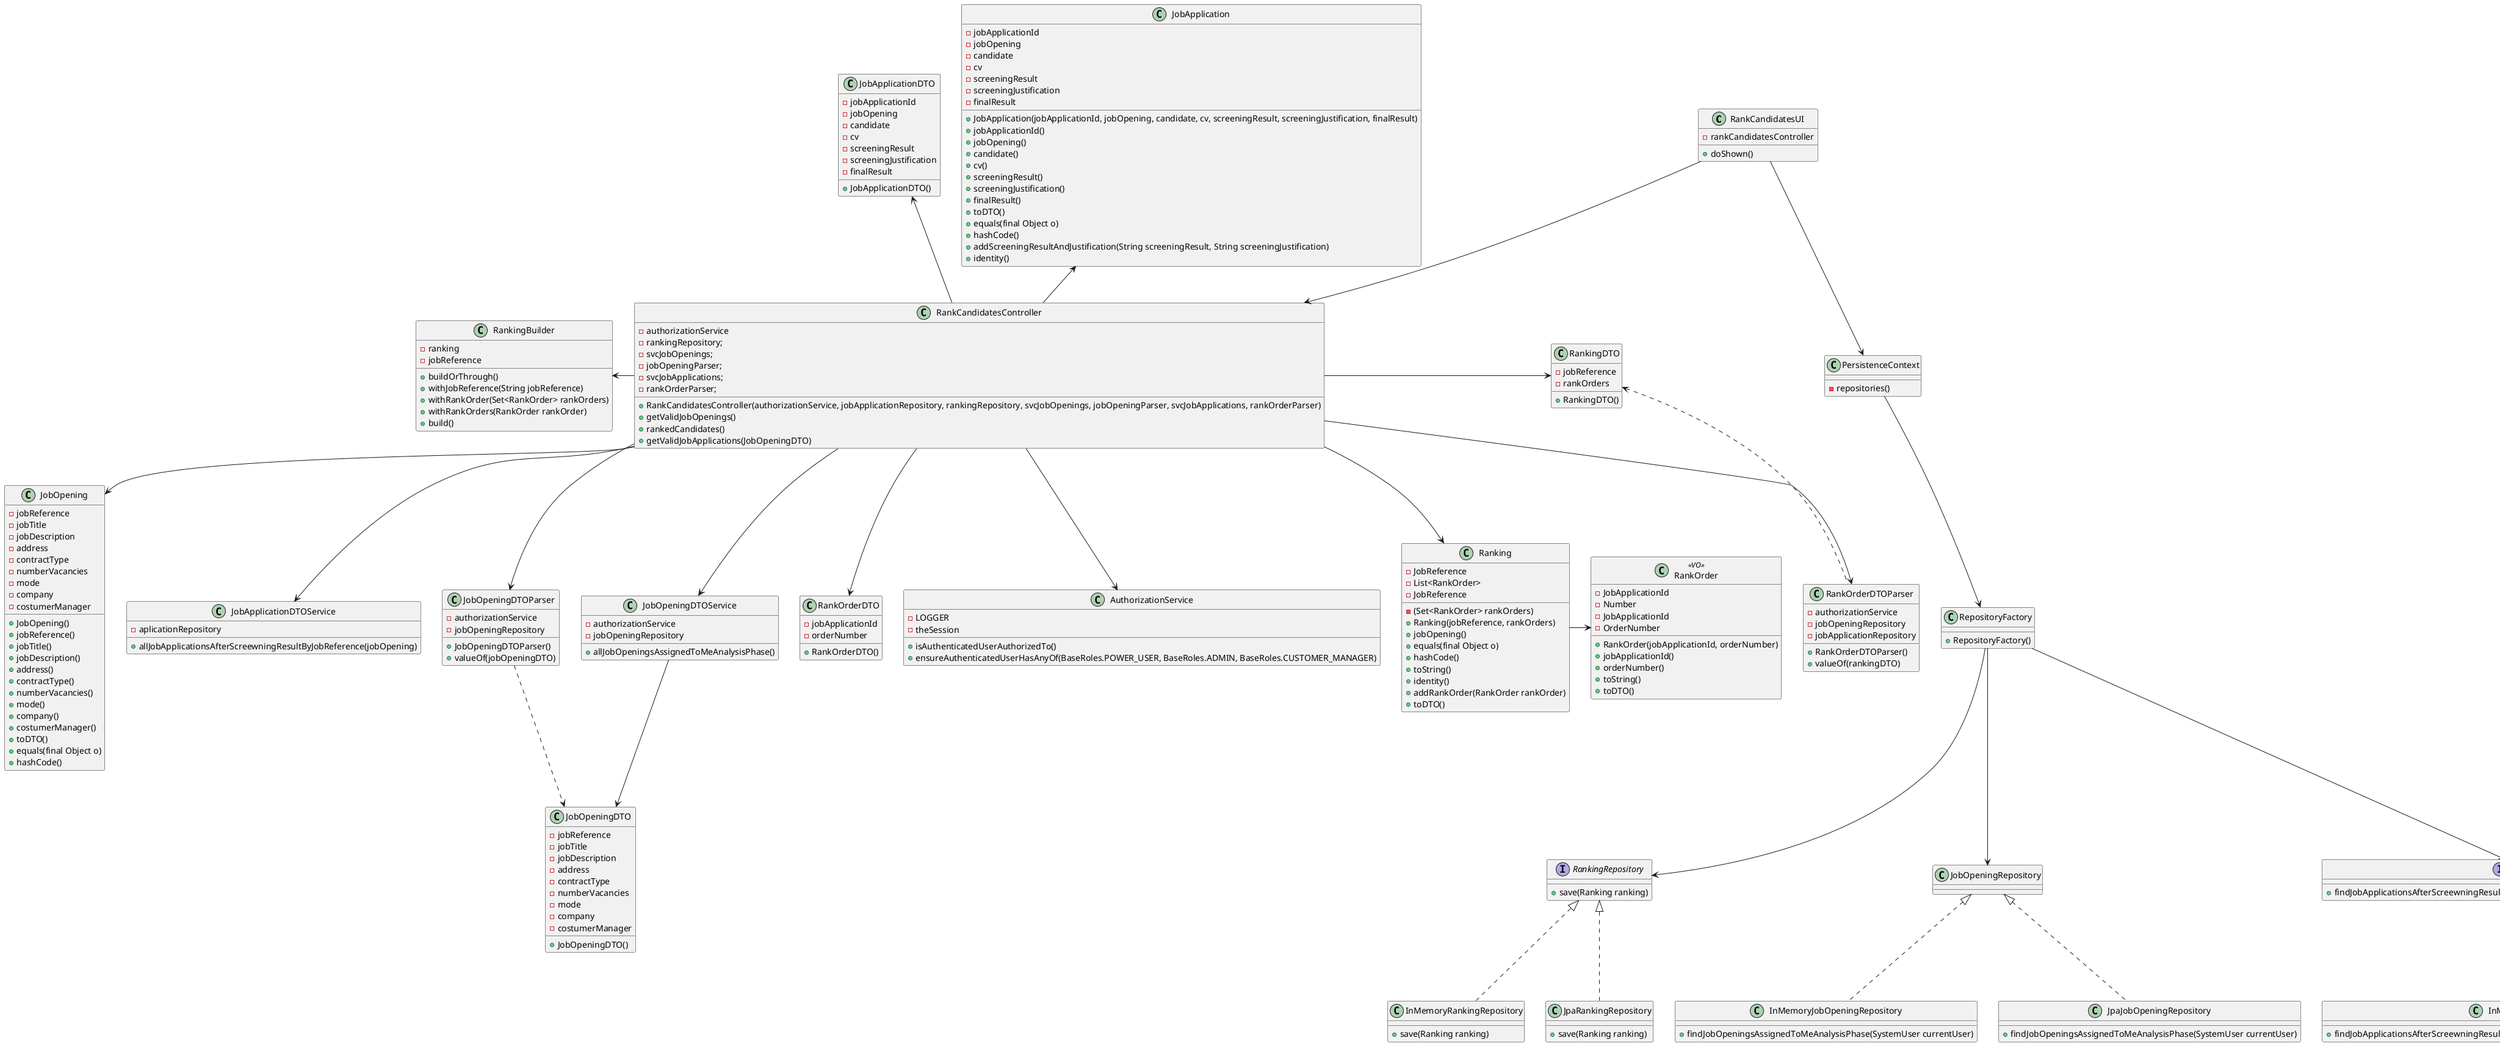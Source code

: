 @startuml US1013_CD

class RankCandidatesUI {
- rankCandidatesController
+doShown()
}
class JobApplication{
- jobApplicationId
- jobOpening
- candidate
-cv
- screeningResult
- screeningJustification
-finalResult
+ JobApplication(jobApplicationId, jobOpening, candidate, cv, screeningResult, screeningJustification, finalResult)
+ jobApplicationId()
+ jobOpening()
+ candidate()
+ cv()
+ screeningResult()
+ screeningJustification()
+ finalResult()
+ toDTO()
+ equals(final Object o)
+ hashCode()
+addScreeningResultAndJustification(String screeningResult, String screeningJustification)
+identity()


}
RankCandidatesController -up-> JobApplication
class RankCandidatesController {
- authorizationService
- rankingRepository;
- svcJobOpenings;
- jobOpeningParser;
- svcJobApplications;
- rankOrderParser;
+ RankCandidatesController(authorizationService, jobApplicationRepository, rankingRepository, svcJobOpenings, jobOpeningParser, svcJobApplications, rankOrderParser)
+getValidJobOpenings()
+rankedCandidates()
+getValidJobApplications(JobOpeningDTO)

}
class JobApplicationDTO{
- jobApplicationId
- jobOpening
- candidate
-cv
- screeningResult
- screeningJustification
-finalResult
+ JobApplicationDTO()
}
RankCandidatesController -up-> JobApplicationDTO
RankCandidatesController -up> RankingBuilder
RankCandidatesController --> Ranking
Ranking -> RankOrder
class RankingBuilder{
-ranking
-jobReference
+buildOrThrough()
+withJobReference(String jobReference)
+withRankOrder(Set<RankOrder> rankOrders)
+withRankOrders(RankOrder rankOrder)
+build()
}
class Ranking{
-JobReference
-List<RankOrder>
}
class RankOrder{
- JobApplicationId
- Number
}



class JobOpeningDTO {
  - jobReference
   - jobTitle
  - jobDescription
  - address
  - contractType
  -numberVacancies
  - mode
  -company
  -costumerManager
  + JobOpeningDTO()
}
class JobOpening {
  - jobReference
  - jobTitle
  - jobDescription
  - address
  - contractType
  -numberVacancies
  - mode
  -company
  -costumerManager
  + JobOpening()
    + jobReference()
    + jobTitle()
    + jobDescription()
    + address()
    + contractType()
    + numberVacancies()
    + mode()
    + company()
    + costumerManager()
  + toDTO()
  +equals(final Object o)
    +hashCode()
}
RankCandidatesController --> JobOpening





class JobApplicationDTOService {
- aplicationRepository
+ allJobApplicationsAfterScreewningResultByJobReference(jobOpening)
}

class JobOpeningDTOParser {
-authorizationService
-jobOpeningRepository
+ JobOpeningDTOParser()
+ valueOf(jobOpeningDTO)
 }
 RankCandidatesController --> JobOpeningDTOParser
    JobOpeningDTOParser ..> JobOpeningDTO

class RankOrderDTOParser {
-authorizationService
-jobOpeningRepository
-jobApplicationRepository
+ RankOrderDTOParser()
+ valueOf(rankingDTO)
 }
 RankCandidatesController --> RankOrderDTOParser
    RankOrderDTOParser .up.> RankingDTO


class JobOpeningDTOService {
-authorizationService
- jobOpeningRepository
+allJobOpeningsAssignedToMeAnalysisPhase()
}


class RepositoryFactory {
  + RepositoryFactory()
}


class PersistenceContext {
  - repositories()
}


interface JobApplicationRepository {
+findJobApplicationsAfterScreewningResultAndInterviewGradeIfItHasByJobReference(JobOpening jobOpening)
}
interface RankingRepository{
+save(Ranking ranking)
}
class InMemoryRankingRepository{
+save(Ranking ranking)
}
class InMemoryJobApplicationRepository {
+findJobApplicationsAfterScreewningResultAndInterviewGradeIfItHasByJobReference(JobOpening jobOpening)
}
class JpaRankingRepository{
+save(Ranking ranking)
}
class JpaJobApplicationRepository {
+findJobApplicationsAfterScreewningResultAndInterviewGradeIfItHasByJobReference(JobOpening jobOpening)
interface JobOpeningRepository {
+ findJobOpeningsAssignedToMeAnalysisPhase(SystemUser currentUser)
}

class InMemoryJobOpeningRepository {
+ findJobOpeningsAssignedToMeAnalysisPhase(SystemUser currentUser)
}

class JpaJobOpeningRepository {
+ findJobOpeningsAssignedToMeAnalysisPhase(SystemUser currentUser)
}
class Ranking{
-JobReference
-(Set<RankOrder> rankOrders)
+Ranking(jobReference, rankOrders)
+ jobOpening()
+equals(final Object o)
+hashCode()
+toString()
+ identity()
+addRankOrder(RankOrder rankOrder)
+ toDTO()
}
class RankingDTO{
- jobReference
- rankOrders
+ RankingDTO()
}
class RankOrderDTO{
- jobApplicationId
- orderNumber
+ RankOrderDTO()
}
RankCandidatesController -> RankingDTO
RankCandidatesController --> RankOrderDTO
class RankOrder <<VO>>{
- JobApplicationId
- OrderNumber
+RankOrder(jobApplicationId, orderNumber)
+ jobApplicationId()
+ orderNumber()
+toString()
+ toDTO()

}
class AuthorizationService {
- LOGGER
- theSession
+isAuthenticatedUserAuthorizedTo()
+ ensureAuthenticatedUserHasAnyOf(BaseRoles.POWER_USER, BaseRoles.ADMIN, BaseRoles.CUSTOMER_MANAGER)

}
RankCandidatesController --> AuthorizationService
PersistenceContext --> RepositoryFactory
RankCandidatesController --> JobApplicationDTOService
RepositoryFactory --> JobApplicationRepository
RepositoryFactory --> JobOpeningRepository
RepositoryFactory --> RankingRepository


JobApplicationRepository <|.. InMemoryJobApplicationRepository
JobApplicationRepository <|.. JpaJobApplicationRepository
RankingRepository <|.. InMemoryRankingRepository
RankingRepository <|.. JpaRankingRepository


JobOpeningRepository <|.. InMemoryJobOpeningRepository
JobOpeningRepository <|.. JpaJobOpeningRepository


RankCandidatesController --> JobOpeningDTOService


JobOpeningDTOService --> JobOpeningDTO

RankCandidatesUI --> PersistenceContext
RankCandidatesUI --> RankCandidatesController






@enduml
